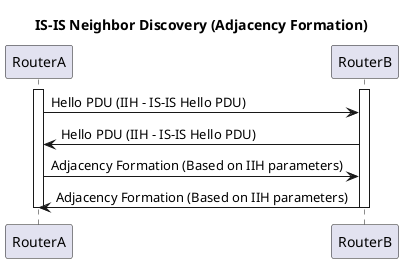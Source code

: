 @startuml IS-IS Operation

title IS-IS Neighbor Discovery (Adjacency Formation)

participant RouterA
participant RouterB

activate RouterA
activate RouterB

RouterA -> RouterB: Hello PDU (IIH - IS-IS Hello PDU)
RouterB -> RouterA: Hello PDU (IIH - IS-IS Hello PDU)
RouterA -> RouterB: Adjacency Formation (Based on IIH parameters)
RouterB -> RouterA: Adjacency Formation (Based on IIH parameters)

deactivate RouterA
deactivate RouterB

@enduml
